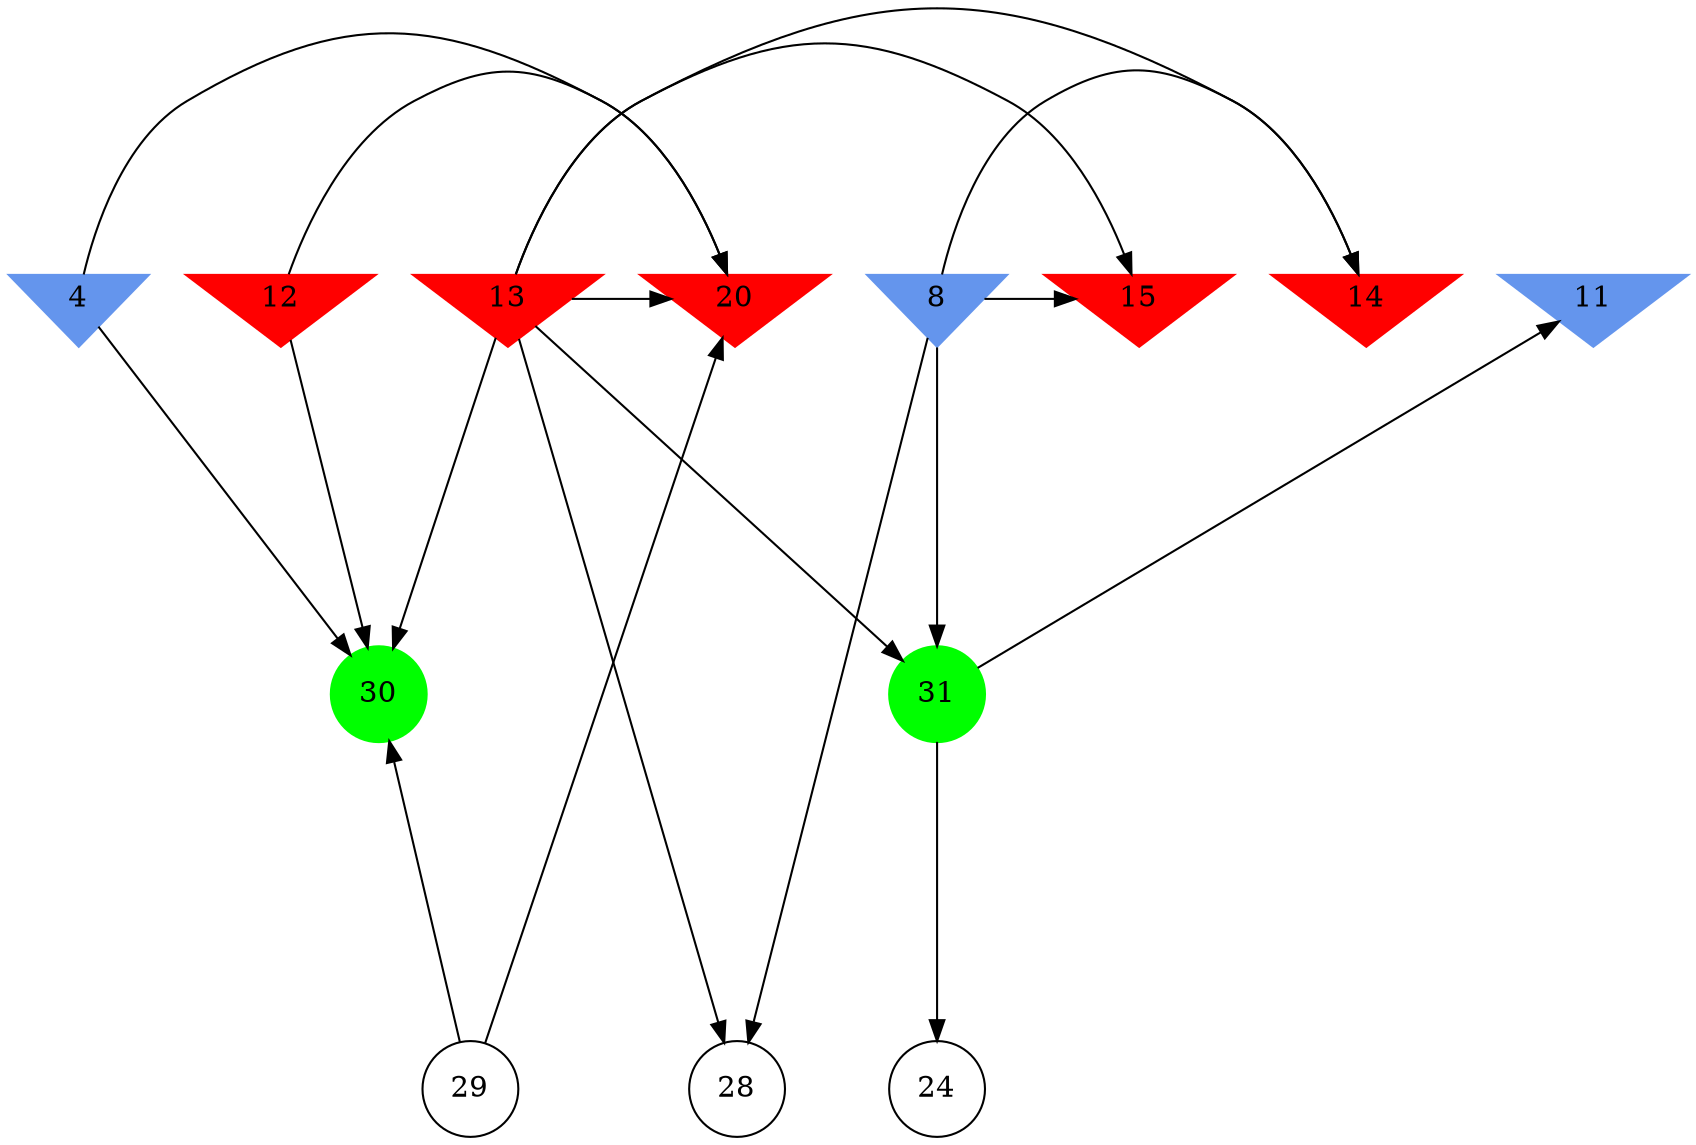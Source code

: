 digraph brain {
	ranksep=2.0;
	4 [shape=invtriangle,style=filled,color=cornflowerblue];
	8 [shape=invtriangle,style=filled,color=cornflowerblue];
	11 [shape=invtriangle,style=filled,color=cornflowerblue];
	12 [shape=invtriangle,style=filled,color=red];
	13 [shape=invtriangle,style=filled,color=red];
	14 [shape=invtriangle,style=filled,color=red];
	15 [shape=invtriangle,style=filled,color=red];
	20 [shape=invtriangle,style=filled,color=red];
	24 [shape=circle,color=black];
	28 [shape=circle,color=black];
	29 [shape=circle,color=black];
	30 [shape=circle,style=filled,color=green];
	31 [shape=circle,style=filled,color=green];
	31	->	24;
	31	->	11;
	4	->	30;
	4	->	20;
	13	->	30;
	13	->	20;
	12	->	30;
	12	->	20;
	29	->	30;
	29	->	20;
	13	->	31;
	13	->	14;
	13	->	15;
	13	->	28;
	8	->	31;
	8	->	14;
	8	->	15;
	8	->	28;
	{ rank=same; 4; 8; 11; 12; 13; 14; 15; 20; }
	{ rank=same; 24; 28; 29; }
	{ rank=same; 30; 31; }
}
